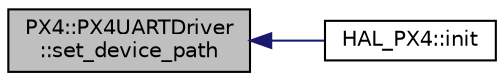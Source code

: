 digraph "PX4::PX4UARTDriver::set_device_path"
{
 // INTERACTIVE_SVG=YES
  edge [fontname="Helvetica",fontsize="10",labelfontname="Helvetica",labelfontsize="10"];
  node [fontname="Helvetica",fontsize="10",shape=record];
  rankdir="LR";
  Node1 [label="PX4::PX4UARTDriver\l::set_device_path",height=0.2,width=0.4,color="black", fillcolor="grey75", style="filled" fontcolor="black"];
  Node1 -> Node2 [dir="back",color="midnightblue",fontsize="10",style="solid",fontname="Helvetica"];
  Node2 [label="HAL_PX4::init",height=0.2,width=0.4,color="black", fillcolor="white", style="filled",URL="$classHAL__PX4.html#aa30a8fe0c2c42ede8ced6fc21e1c748a"];
}
